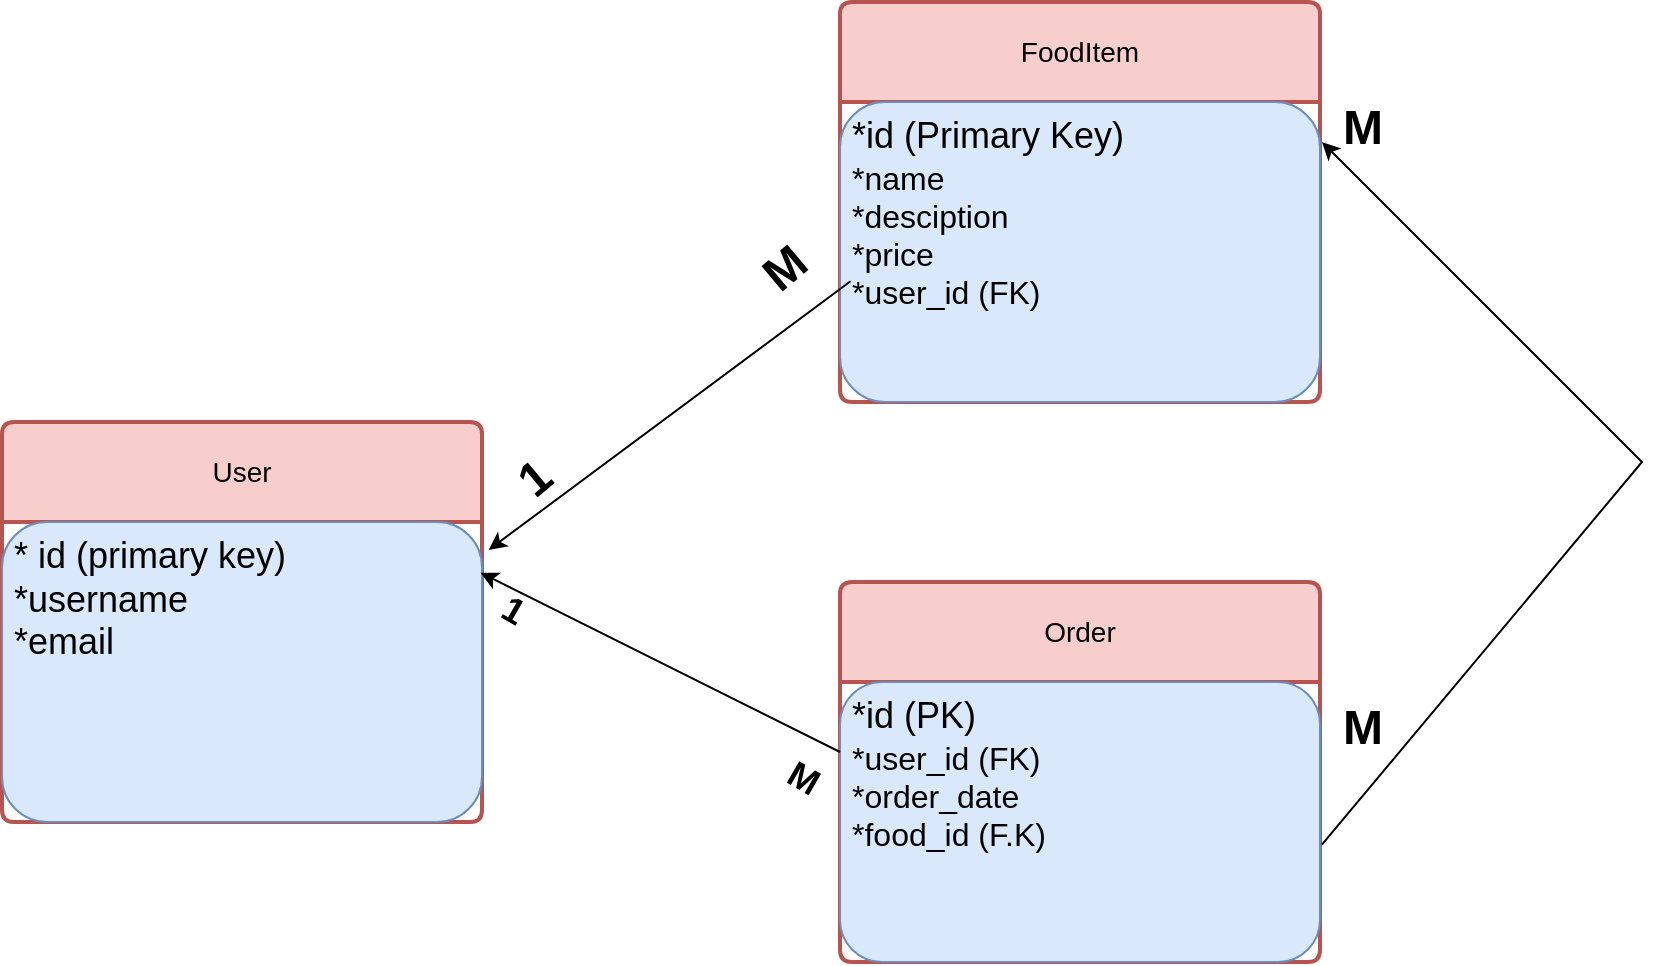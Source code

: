 <mxfile version="24.6.4" type="github">
  <diagram name="Page-1" id="Xld8LTtunJzqU2MNTG1y">
    <mxGraphModel dx="1884" dy="507" grid="1" gridSize="10" guides="1" tooltips="1" connect="1" arrows="1" fold="1" page="1" pageScale="1" pageWidth="850" pageHeight="1100" background="none" math="0" shadow="0">
      <root>
        <mxCell id="0" />
        <mxCell id="1" parent="0" />
        <mxCell id="5ZD0j_dcl06lkLH1A-iH-1" value="User" style="swimlane;childLayout=stackLayout;horizontal=1;startSize=50;horizontalStack=0;rounded=1;fontSize=14;fontStyle=0;strokeWidth=2;resizeParent=0;resizeLast=1;shadow=0;dashed=0;align=center;arcSize=4;whiteSpace=wrap;html=1;fillColor=#f8cecc;strokeColor=#b85450;" vertex="1" parent="1">
          <mxGeometry x="-20" y="250" width="240" height="200" as="geometry" />
        </mxCell>
        <mxCell id="5ZD0j_dcl06lkLH1A-iH-2" value="&lt;font style=&quot;font-size: 18px;&quot;&gt;* id (primary key)&lt;/font&gt;&lt;br&gt;&lt;font style=&quot;font-size: 18px;&quot;&gt;*username&lt;/font&gt;&lt;br&gt;&lt;font style=&quot;font-size: 18px;&quot;&gt;*email&lt;/font&gt;" style="align=left;strokeColor=#6c8ebf;fillColor=#dae8fc;spacingLeft=4;fontSize=12;verticalAlign=top;resizable=0;rotatable=0;part=1;html=1;rounded=1;" vertex="1" parent="5ZD0j_dcl06lkLH1A-iH-1">
          <mxGeometry y="50" width="240" height="150" as="geometry" />
        </mxCell>
        <mxCell id="5ZD0j_dcl06lkLH1A-iH-3" value="FoodItem" style="swimlane;childLayout=stackLayout;horizontal=1;startSize=50;horizontalStack=0;rounded=1;fontSize=14;fontStyle=0;strokeWidth=2;resizeParent=0;resizeLast=1;shadow=0;dashed=0;align=center;arcSize=4;whiteSpace=wrap;html=1;fillColor=#f8cecc;strokeColor=#b85450;" vertex="1" parent="1">
          <mxGeometry x="399" y="40" width="240" height="200" as="geometry" />
        </mxCell>
        <mxCell id="5ZD0j_dcl06lkLH1A-iH-4" value="&lt;font style=&quot;font-size: 18px;&quot;&gt;*id (Primary Key)&lt;/font&gt;&lt;div&gt;&lt;font size=&quot;3&quot;&gt;*name&lt;/font&gt;&lt;/div&gt;&lt;div&gt;&lt;font size=&quot;3&quot;&gt;*desciption&lt;/font&gt;&lt;/div&gt;&lt;div&gt;&lt;font size=&quot;3&quot;&gt;*price&lt;/font&gt;&lt;/div&gt;&lt;div&gt;&lt;font size=&quot;3&quot;&gt;*user_id (FK)&lt;/font&gt;&lt;br&gt;&lt;br&gt;&lt;/div&gt;" style="align=left;strokeColor=#6c8ebf;fillColor=#dae8fc;spacingLeft=4;fontSize=12;verticalAlign=top;resizable=0;rotatable=0;part=1;html=1;rounded=1;" vertex="1" parent="5ZD0j_dcl06lkLH1A-iH-3">
          <mxGeometry y="50" width="240" height="150" as="geometry" />
        </mxCell>
        <mxCell id="5ZD0j_dcl06lkLH1A-iH-7" value="Order" style="swimlane;childLayout=stackLayout;horizontal=1;startSize=50;horizontalStack=0;rounded=1;fontSize=14;fontStyle=0;strokeWidth=2;resizeParent=0;resizeLast=1;shadow=0;dashed=0;align=center;arcSize=4;whiteSpace=wrap;html=1;fillColor=#f8cecc;strokeColor=#b85450;" vertex="1" parent="1">
          <mxGeometry x="399" y="330" width="240" height="190" as="geometry" />
        </mxCell>
        <mxCell id="5ZD0j_dcl06lkLH1A-iH-8" value="&lt;font style=&quot;font-size: 18px;&quot;&gt;*id (PK)&lt;/font&gt;&lt;div&gt;&lt;font size=&quot;3&quot;&gt;*user_id (FK)&lt;/font&gt;&lt;/div&gt;&lt;div&gt;&lt;font size=&quot;3&quot;&gt;*order_date&lt;/font&gt;&lt;/div&gt;&lt;div&gt;&lt;font size=&quot;3&quot;&gt;*food_id (F.K)&lt;/font&gt;&lt;/div&gt;" style="align=left;strokeColor=#6c8ebf;fillColor=#dae8fc;spacingLeft=4;fontSize=12;verticalAlign=top;resizable=0;rotatable=0;part=1;html=1;rounded=1;" vertex="1" parent="5ZD0j_dcl06lkLH1A-iH-7">
          <mxGeometry y="50" width="240" height="140" as="geometry" />
        </mxCell>
        <mxCell id="5ZD0j_dcl06lkLH1A-iH-11" value="" style="endArrow=classic;html=1;rounded=1;exitX=1.007;exitY=0.869;exitDx=0;exitDy=0;exitPerimeter=0;entryX=1.014;entryY=0.093;entryDx=0;entryDy=0;entryPerimeter=0;" edge="1" parent="1" source="5ZD0j_dcl06lkLH1A-iH-13" target="5ZD0j_dcl06lkLH1A-iH-2">
          <mxGeometry width="50" height="50" relative="1" as="geometry">
            <mxPoint x="400" y="180" as="sourcePoint" />
            <mxPoint x="210" y="300" as="targetPoint" />
          </mxGeometry>
        </mxCell>
        <mxCell id="5ZD0j_dcl06lkLH1A-iH-13" value="&lt;h1&gt;1&amp;nbsp; &amp;nbsp; &amp;nbsp; &amp;nbsp; &amp;nbsp; &amp;nbsp; &amp;nbsp; &amp;nbsp; &amp;nbsp; &amp;nbsp; &amp;nbsp; M&lt;/h1&gt;" style="text;html=1;align=center;verticalAlign=middle;resizable=0;points=[];autosize=1;strokeColor=none;fillColor=none;rounded=1;rotation=-40;" vertex="1" parent="1">
          <mxGeometry x="210" y="190" width="200" height="70" as="geometry" />
        </mxCell>
        <mxCell id="5ZD0j_dcl06lkLH1A-iH-21" value="" style="endArrow=classic;html=1;rounded=0;entryX=0.997;entryY=0.169;entryDx=0;entryDy=0;entryPerimeter=0;exitX=0;exitY=0.25;exitDx=0;exitDy=0;" edge="1" parent="1" source="5ZD0j_dcl06lkLH1A-iH-8" target="5ZD0j_dcl06lkLH1A-iH-2">
          <mxGeometry width="50" height="50" relative="1" as="geometry">
            <mxPoint x="400" y="395" as="sourcePoint" />
            <mxPoint x="530" y="280" as="targetPoint" />
            <Array as="points" />
          </mxGeometry>
        </mxCell>
        <mxCell id="5ZD0j_dcl06lkLH1A-iH-24" value="&lt;h1&gt;&lt;font style=&quot;font-size: 18px;&quot;&gt;1&amp;nbsp; &amp;nbsp; &amp;nbsp; &amp;nbsp; &amp;nbsp; &amp;nbsp; &amp;nbsp; &amp;nbsp; &amp;nbsp; &amp;nbsp; &amp;nbsp; &amp;nbsp; &amp;nbsp; &amp;nbsp; &amp;nbsp; &amp;nbsp;M&lt;/font&gt;&lt;/h1&gt;" style="text;html=1;align=center;verticalAlign=middle;resizable=0;points=[];autosize=1;strokeColor=none;fillColor=none;rotation=30;" vertex="1" parent="1">
          <mxGeometry x="210" y="350" width="200" height="70" as="geometry" />
        </mxCell>
        <mxCell id="5ZD0j_dcl06lkLH1A-iH-25" value="" style="endArrow=classic;html=1;rounded=0;exitX=1.004;exitY=0.581;exitDx=0;exitDy=0;exitPerimeter=0;" edge="1" parent="1" source="5ZD0j_dcl06lkLH1A-iH-8">
          <mxGeometry width="50" height="50" relative="1" as="geometry">
            <mxPoint x="480" y="320" as="sourcePoint" />
            <mxPoint x="640" y="110" as="targetPoint" />
            <Array as="points">
              <mxPoint x="800" y="270" />
            </Array>
          </mxGeometry>
        </mxCell>
        <mxCell id="5ZD0j_dcl06lkLH1A-iH-26" value="&lt;h1&gt;M&lt;/h1&gt;" style="text;html=1;align=center;verticalAlign=middle;resizable=0;points=[];autosize=1;strokeColor=none;fillColor=none;" vertex="1" parent="1">
          <mxGeometry x="640" y="368" width="40" height="70" as="geometry" />
        </mxCell>
        <mxCell id="5ZD0j_dcl06lkLH1A-iH-27" value="&lt;h1&gt;M&lt;/h1&gt;" style="text;html=1;align=center;verticalAlign=middle;resizable=0;points=[];autosize=1;strokeColor=none;fillColor=none;" vertex="1" parent="1">
          <mxGeometry x="640" y="68" width="40" height="70" as="geometry" />
        </mxCell>
      </root>
    </mxGraphModel>
  </diagram>
</mxfile>
